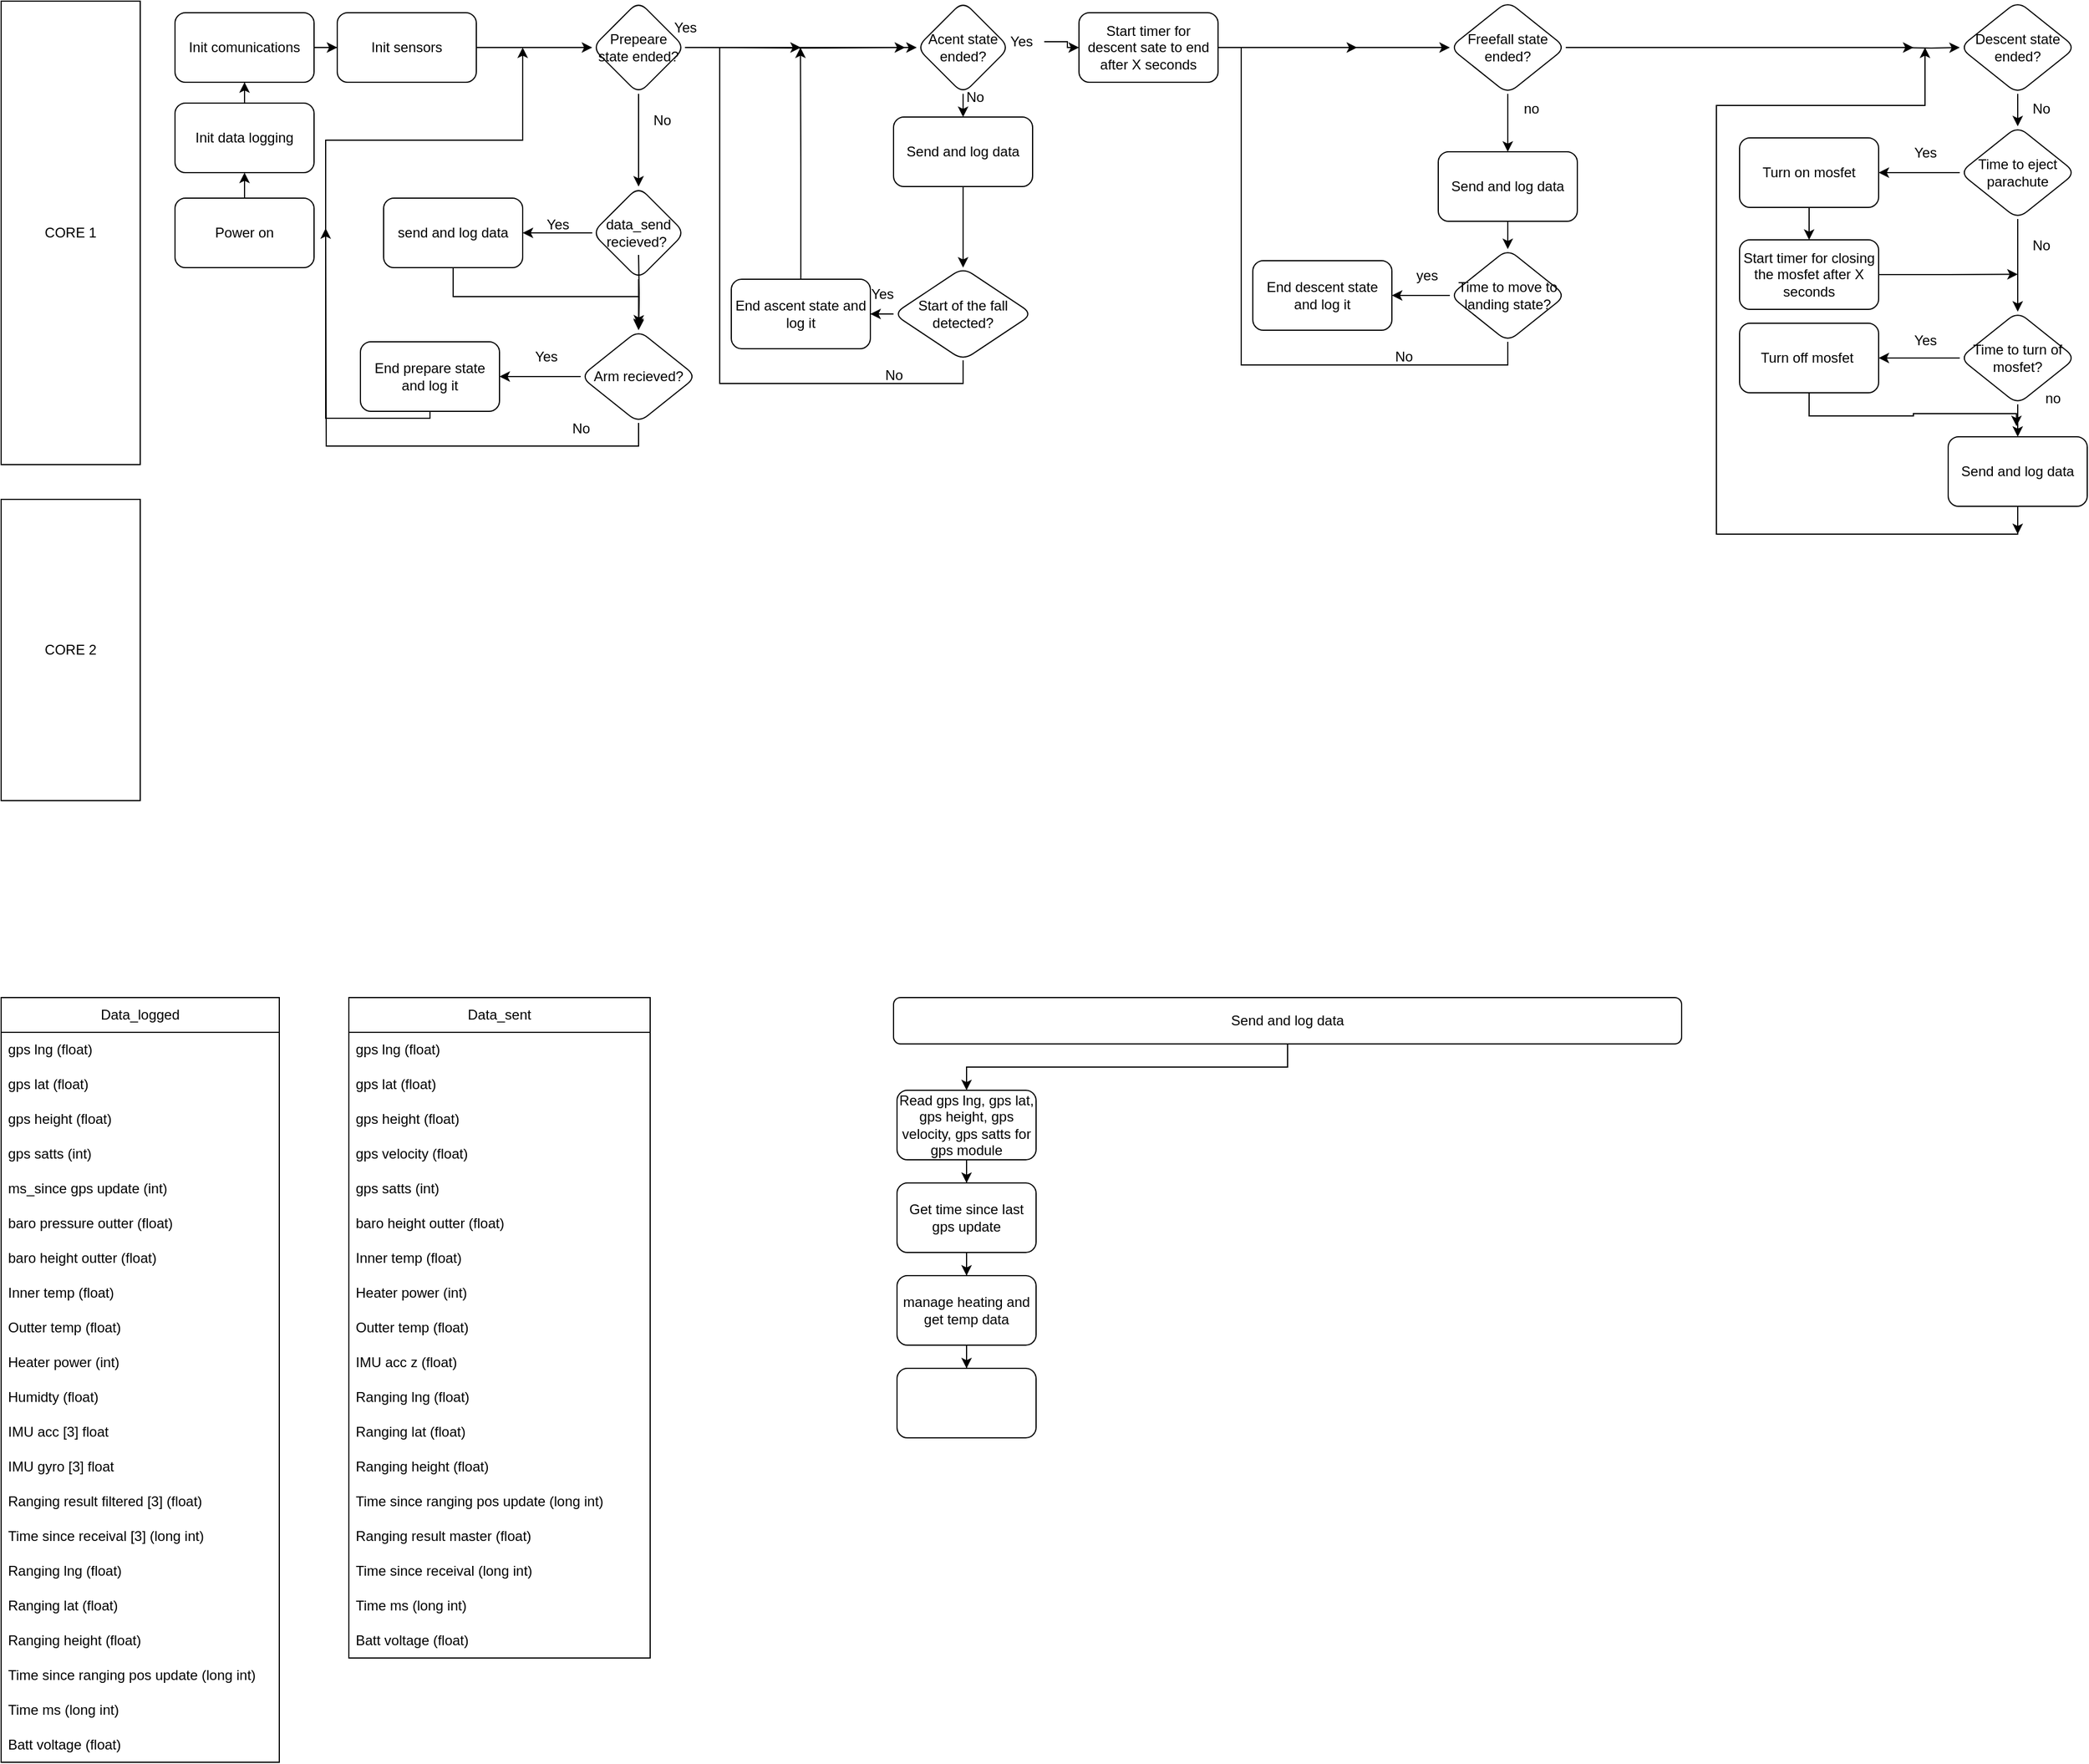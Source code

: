 <mxfile pages="2">
    <diagram name="Page-1" id="R2CB394BgbEObtmtlebj">
        <mxGraphModel dx="1054" dy="645" grid="1" gridSize="10" guides="1" tooltips="1" connect="1" arrows="1" fold="1" page="1" pageScale="1" pageWidth="5000" pageHeight="5000" math="0" shadow="0">
            <root>
                <mxCell id="0"/>
                <mxCell id="1" parent="0"/>
                <mxCell id="DLyXyfvd9wdULZgjiA3j-1" value="" style="edgeStyle=orthogonalEdgeStyle;rounded=0;orthogonalLoop=1;jettySize=auto;html=1;" parent="1" source="DLyXyfvd9wdULZgjiA3j-2" target="DLyXyfvd9wdULZgjiA3j-4" edge="1">
                    <mxGeometry relative="1" as="geometry"/>
                </mxCell>
                <mxCell id="DLyXyfvd9wdULZgjiA3j-2" value="Init data logging" style="rounded=1;whiteSpace=wrap;html=1;" parent="1" vertex="1">
                    <mxGeometry x="160" y="98" width="120" height="60" as="geometry"/>
                </mxCell>
                <mxCell id="DLyXyfvd9wdULZgjiA3j-3" value="" style="edgeStyle=orthogonalEdgeStyle;rounded=0;orthogonalLoop=1;jettySize=auto;html=1;" parent="1" source="DLyXyfvd9wdULZgjiA3j-4" target="DLyXyfvd9wdULZgjiA3j-6" edge="1">
                    <mxGeometry relative="1" as="geometry"/>
                </mxCell>
                <mxCell id="DLyXyfvd9wdULZgjiA3j-4" value="Init comunications" style="whiteSpace=wrap;html=1;rounded=1;" parent="1" vertex="1">
                    <mxGeometry x="160" y="20" width="120" height="60" as="geometry"/>
                </mxCell>
                <mxCell id="DLyXyfvd9wdULZgjiA3j-5" value="" style="edgeStyle=orthogonalEdgeStyle;rounded=0;orthogonalLoop=1;jettySize=auto;html=1;" parent="1" source="DLyXyfvd9wdULZgjiA3j-6" target="DLyXyfvd9wdULZgjiA3j-11" edge="1">
                    <mxGeometry relative="1" as="geometry"/>
                </mxCell>
                <mxCell id="DLyXyfvd9wdULZgjiA3j-6" value="Init sensors" style="whiteSpace=wrap;html=1;rounded=1;" parent="1" vertex="1">
                    <mxGeometry x="300" y="20" width="120" height="60" as="geometry"/>
                </mxCell>
                <mxCell id="DLyXyfvd9wdULZgjiA3j-7" style="edgeStyle=orthogonalEdgeStyle;rounded=0;orthogonalLoop=1;jettySize=auto;html=1;" parent="1" source="DLyXyfvd9wdULZgjiA3j-8" target="DLyXyfvd9wdULZgjiA3j-2" edge="1">
                    <mxGeometry relative="1" as="geometry"/>
                </mxCell>
                <mxCell id="DLyXyfvd9wdULZgjiA3j-8" value="Power on" style="whiteSpace=wrap;html=1;rounded=1;" parent="1" vertex="1">
                    <mxGeometry x="160" y="180" width="120" height="60" as="geometry"/>
                </mxCell>
                <mxCell id="DLyXyfvd9wdULZgjiA3j-9" value="" style="edgeStyle=orthogonalEdgeStyle;rounded=0;orthogonalLoop=1;jettySize=auto;html=1;" parent="1" source="DLyXyfvd9wdULZgjiA3j-11" target="DLyXyfvd9wdULZgjiA3j-14" edge="1">
                    <mxGeometry relative="1" as="geometry"/>
                </mxCell>
                <mxCell id="DLyXyfvd9wdULZgjiA3j-10" value="" style="edgeStyle=orthogonalEdgeStyle;rounded=0;orthogonalLoop=1;jettySize=auto;html=1;" parent="1" source="DLyXyfvd9wdULZgjiA3j-11" edge="1">
                    <mxGeometry relative="1" as="geometry">
                        <mxPoint x="790" y="50" as="targetPoint"/>
                    </mxGeometry>
                </mxCell>
                <mxCell id="DLyXyfvd9wdULZgjiA3j-11" value="Prepeare state ended?" style="rhombus;whiteSpace=wrap;html=1;rounded=1;" parent="1" vertex="1">
                    <mxGeometry x="520" y="10" width="80" height="80" as="geometry"/>
                </mxCell>
                <mxCell id="DLyXyfvd9wdULZgjiA3j-12" value="" style="edgeStyle=orthogonalEdgeStyle;rounded=0;orthogonalLoop=1;jettySize=auto;html=1;" parent="1" source="DLyXyfvd9wdULZgjiA3j-14" target="DLyXyfvd9wdULZgjiA3j-19" edge="1">
                    <mxGeometry relative="1" as="geometry"/>
                </mxCell>
                <mxCell id="DLyXyfvd9wdULZgjiA3j-13" value="" style="edgeStyle=orthogonalEdgeStyle;rounded=0;orthogonalLoop=1;jettySize=auto;html=1;" parent="1" source="DLyXyfvd9wdULZgjiA3j-14" edge="1">
                    <mxGeometry relative="1" as="geometry">
                        <mxPoint x="560" y="293" as="targetPoint"/>
                    </mxGeometry>
                </mxCell>
                <mxCell id="DLyXyfvd9wdULZgjiA3j-14" value="data_send recieved?&amp;nbsp;" style="rhombus;whiteSpace=wrap;html=1;rounded=1;" parent="1" vertex="1">
                    <mxGeometry x="520" y="170" width="80" height="80" as="geometry"/>
                </mxCell>
                <mxCell id="DLyXyfvd9wdULZgjiA3j-15" value="" style="edgeStyle=orthogonalEdgeStyle;rounded=0;orthogonalLoop=1;jettySize=auto;html=1;" parent="1" source="DLyXyfvd9wdULZgjiA3j-17" target="DLyXyfvd9wdULZgjiA3j-26" edge="1">
                    <mxGeometry relative="1" as="geometry"/>
                </mxCell>
                <mxCell id="DLyXyfvd9wdULZgjiA3j-16" style="edgeStyle=orthogonalEdgeStyle;rounded=0;orthogonalLoop=1;jettySize=auto;html=1;exitX=0.5;exitY=1;exitDx=0;exitDy=0;" parent="1" source="DLyXyfvd9wdULZgjiA3j-17" edge="1">
                    <mxGeometry relative="1" as="geometry">
                        <mxPoint x="290" y="206" as="targetPoint"/>
                    </mxGeometry>
                </mxCell>
                <mxCell id="DLyXyfvd9wdULZgjiA3j-17" value="Arm recieved?" style="rhombus;whiteSpace=wrap;html=1;rounded=1;" parent="1" vertex="1">
                    <mxGeometry x="510" y="294" width="100" height="80" as="geometry"/>
                </mxCell>
                <mxCell id="DLyXyfvd9wdULZgjiA3j-105" style="edgeStyle=orthogonalEdgeStyle;rounded=0;orthogonalLoop=1;jettySize=auto;html=1;exitX=0.5;exitY=1;exitDx=0;exitDy=0;" parent="1" source="DLyXyfvd9wdULZgjiA3j-19" edge="1">
                    <mxGeometry relative="1" as="geometry">
                        <mxPoint x="560" y="290" as="targetPoint"/>
                    </mxGeometry>
                </mxCell>
                <mxCell id="DLyXyfvd9wdULZgjiA3j-19" value="send and log data" style="whiteSpace=wrap;html=1;rounded=1;" parent="1" vertex="1">
                    <mxGeometry x="340" y="180" width="120" height="60" as="geometry"/>
                </mxCell>
                <mxCell id="DLyXyfvd9wdULZgjiA3j-20" value="Yes" style="text;html=1;align=center;verticalAlign=middle;resizable=0;points=[];autosize=1;strokeColor=none;fillColor=none;" parent="1" vertex="1">
                    <mxGeometry x="470" y="188" width="40" height="30" as="geometry"/>
                </mxCell>
                <mxCell id="DLyXyfvd9wdULZgjiA3j-21" value="No" style="text;html=1;align=center;verticalAlign=middle;resizable=0;points=[];autosize=1;strokeColor=none;fillColor=none;" parent="1" vertex="1">
                    <mxGeometry x="560" y="98" width="40" height="30" as="geometry"/>
                </mxCell>
                <mxCell id="DLyXyfvd9wdULZgjiA3j-25" style="edgeStyle=orthogonalEdgeStyle;rounded=0;orthogonalLoop=1;jettySize=auto;html=1;" parent="1" source="DLyXyfvd9wdULZgjiA3j-26" edge="1">
                    <mxGeometry relative="1" as="geometry">
                        <mxPoint x="460" y="50" as="targetPoint"/>
                        <Array as="points">
                            <mxPoint x="290" y="370"/>
                            <mxPoint x="290" y="130"/>
                            <mxPoint x="460" y="130"/>
                        </Array>
                    </mxGeometry>
                </mxCell>
                <mxCell id="DLyXyfvd9wdULZgjiA3j-26" value="End prepare state and log it" style="whiteSpace=wrap;html=1;rounded=1;" parent="1" vertex="1">
                    <mxGeometry x="320" y="304" width="120" height="60" as="geometry"/>
                </mxCell>
                <mxCell id="DLyXyfvd9wdULZgjiA3j-38" value="" style="edgeStyle=orthogonalEdgeStyle;rounded=0;orthogonalLoop=1;jettySize=auto;html=1;" parent="1" source="DLyXyfvd9wdULZgjiA3j-39" target="DLyXyfvd9wdULZgjiA3j-41" edge="1">
                    <mxGeometry relative="1" as="geometry">
                        <Array as="points">
                            <mxPoint x="840" y="100"/>
                            <mxPoint x="840" y="100"/>
                        </Array>
                    </mxGeometry>
                </mxCell>
                <mxCell id="DLyXyfvd9wdULZgjiA3j-39" value="Acent state ended?" style="rhombus;whiteSpace=wrap;html=1;rounded=1;" parent="1" vertex="1">
                    <mxGeometry x="800" y="10" width="80" height="80" as="geometry"/>
                </mxCell>
                <mxCell id="DLyXyfvd9wdULZgjiA3j-40" value="" style="edgeStyle=orthogonalEdgeStyle;rounded=0;orthogonalLoop=1;jettySize=auto;html=1;" parent="1" source="DLyXyfvd9wdULZgjiA3j-41" target="DLyXyfvd9wdULZgjiA3j-44" edge="1">
                    <mxGeometry relative="1" as="geometry">
                        <Array as="points">
                            <mxPoint x="840" y="190"/>
                            <mxPoint x="840" y="190"/>
                        </Array>
                    </mxGeometry>
                </mxCell>
                <mxCell id="DLyXyfvd9wdULZgjiA3j-41" value="Send and log data" style="whiteSpace=wrap;html=1;rounded=1;" parent="1" vertex="1">
                    <mxGeometry x="780" y="110" width="120" height="60" as="geometry"/>
                </mxCell>
                <mxCell id="DLyXyfvd9wdULZgjiA3j-42" value="" style="edgeStyle=orthogonalEdgeStyle;rounded=0;orthogonalLoop=1;jettySize=auto;html=1;" parent="1" source="DLyXyfvd9wdULZgjiA3j-44" target="DLyXyfvd9wdULZgjiA3j-46" edge="1">
                    <mxGeometry relative="1" as="geometry"/>
                </mxCell>
                <mxCell id="DLyXyfvd9wdULZgjiA3j-43" style="edgeStyle=orthogonalEdgeStyle;rounded=0;orthogonalLoop=1;jettySize=auto;html=1;exitX=0.5;exitY=1;exitDx=0;exitDy=0;" parent="1" source="DLyXyfvd9wdULZgjiA3j-44" edge="1">
                    <mxGeometry relative="1" as="geometry">
                        <mxPoint x="700" y="50" as="targetPoint"/>
                        <Array as="points">
                            <mxPoint x="840" y="340"/>
                            <mxPoint x="630" y="340"/>
                            <mxPoint x="630" y="50"/>
                        </Array>
                    </mxGeometry>
                </mxCell>
                <mxCell id="DLyXyfvd9wdULZgjiA3j-44" value="Start of the fall detected?" style="rhombus;whiteSpace=wrap;html=1;rounded=1;" parent="1" vertex="1">
                    <mxGeometry x="780" y="240" width="120" height="80" as="geometry"/>
                </mxCell>
                <mxCell id="DLyXyfvd9wdULZgjiA3j-45" style="edgeStyle=orthogonalEdgeStyle;rounded=0;orthogonalLoop=1;jettySize=auto;html=1;exitX=0.5;exitY=0;exitDx=0;exitDy=0;" parent="1" source="DLyXyfvd9wdULZgjiA3j-46" edge="1">
                    <mxGeometry relative="1" as="geometry">
                        <mxPoint x="699.647" y="50" as="targetPoint"/>
                    </mxGeometry>
                </mxCell>
                <mxCell id="DLyXyfvd9wdULZgjiA3j-46" value="End ascent state and log it" style="whiteSpace=wrap;html=1;rounded=1;" parent="1" vertex="1">
                    <mxGeometry x="640" y="250" width="120" height="60" as="geometry"/>
                </mxCell>
                <mxCell id="DLyXyfvd9wdULZgjiA3j-47" value="Yes" style="text;html=1;align=center;verticalAlign=middle;resizable=0;points=[];autosize=1;strokeColor=none;fillColor=none;" parent="1" vertex="1">
                    <mxGeometry x="750" y="248" width="40" height="30" as="geometry"/>
                </mxCell>
                <mxCell id="DLyXyfvd9wdULZgjiA3j-48" value="No" style="text;html=1;align=center;verticalAlign=middle;resizable=0;points=[];autosize=1;strokeColor=none;fillColor=none;" parent="1" vertex="1">
                    <mxGeometry x="760" y="318" width="40" height="30" as="geometry"/>
                </mxCell>
                <mxCell id="DLyXyfvd9wdULZgjiA3j-49" value="" style="edgeStyle=orthogonalEdgeStyle;rounded=0;orthogonalLoop=1;jettySize=auto;html=1;" parent="1" target="DLyXyfvd9wdULZgjiA3j-53" edge="1">
                    <mxGeometry relative="1" as="geometry">
                        <mxPoint x="1650" y="50" as="sourcePoint"/>
                    </mxGeometry>
                </mxCell>
                <mxCell id="DLyXyfvd9wdULZgjiA3j-51" value="" style="edgeStyle=orthogonalEdgeStyle;rounded=0;orthogonalLoop=1;jettySize=auto;html=1;" parent="1" source="DLyXyfvd9wdULZgjiA3j-53" target="DLyXyfvd9wdULZgjiA3j-62" edge="1">
                    <mxGeometry relative="1" as="geometry"/>
                </mxCell>
                <mxCell id="DLyXyfvd9wdULZgjiA3j-53" value="Descent state ended?" style="rhombus;whiteSpace=wrap;html=1;rounded=1;" parent="1" vertex="1">
                    <mxGeometry x="1700" y="10" width="100" height="80" as="geometry"/>
                </mxCell>
                <mxCell id="DLyXyfvd9wdULZgjiA3j-56" value="Yes" style="text;html=1;align=center;verticalAlign=middle;resizable=0;points=[];autosize=1;strokeColor=none;fillColor=none;" parent="1" vertex="1">
                    <mxGeometry x="580" y="18" width="40" height="30" as="geometry"/>
                </mxCell>
                <mxCell id="DLyXyfvd9wdULZgjiA3j-57" style="edgeStyle=orthogonalEdgeStyle;rounded=0;orthogonalLoop=1;jettySize=auto;html=1;entryX=0;entryY=0.5;entryDx=0;entryDy=0;" parent="1" source="DLyXyfvd9wdULZgjiA3j-58" target="DLyXyfvd9wdULZgjiA3j-101" edge="1">
                    <mxGeometry relative="1" as="geometry"/>
                </mxCell>
                <mxCell id="DLyXyfvd9wdULZgjiA3j-58" value="Yes" style="text;html=1;align=center;verticalAlign=middle;resizable=0;points=[];autosize=1;strokeColor=none;fillColor=none;" parent="1" vertex="1">
                    <mxGeometry x="870" y="30" width="40" height="30" as="geometry"/>
                </mxCell>
                <mxCell id="DLyXyfvd9wdULZgjiA3j-59" value="No" style="text;html=1;align=center;verticalAlign=middle;resizable=0;points=[];autosize=1;strokeColor=none;fillColor=none;" parent="1" vertex="1">
                    <mxGeometry x="830" y="78" width="40" height="30" as="geometry"/>
                </mxCell>
                <mxCell id="DLyXyfvd9wdULZgjiA3j-60" value="" style="edgeStyle=orthogonalEdgeStyle;rounded=0;orthogonalLoop=1;jettySize=auto;html=1;" parent="1" source="DLyXyfvd9wdULZgjiA3j-62" target="DLyXyfvd9wdULZgjiA3j-64" edge="1">
                    <mxGeometry relative="1" as="geometry"/>
                </mxCell>
                <mxCell id="DLyXyfvd9wdULZgjiA3j-61" value="" style="edgeStyle=orthogonalEdgeStyle;rounded=0;orthogonalLoop=1;jettySize=auto;html=1;" parent="1" source="DLyXyfvd9wdULZgjiA3j-62" target="DLyXyfvd9wdULZgjiA3j-79" edge="1">
                    <mxGeometry relative="1" as="geometry"/>
                </mxCell>
                <mxCell id="DLyXyfvd9wdULZgjiA3j-62" value="Time to eject parachute" style="rhombus;whiteSpace=wrap;html=1;rounded=1;" parent="1" vertex="1">
                    <mxGeometry x="1700" y="118" width="100" height="80" as="geometry"/>
                </mxCell>
                <mxCell id="DLyXyfvd9wdULZgjiA3j-63" value="" style="edgeStyle=orthogonalEdgeStyle;rounded=0;orthogonalLoop=1;jettySize=auto;html=1;" parent="1" source="DLyXyfvd9wdULZgjiA3j-64" target="DLyXyfvd9wdULZgjiA3j-83" edge="1">
                    <mxGeometry relative="1" as="geometry"/>
                </mxCell>
                <mxCell id="DLyXyfvd9wdULZgjiA3j-64" value="Turn on mosfet" style="whiteSpace=wrap;html=1;rounded=1;" parent="1" vertex="1">
                    <mxGeometry x="1510" y="128" width="120" height="60" as="geometry"/>
                </mxCell>
                <mxCell id="DLyXyfvd9wdULZgjiA3j-65" value="Yes" style="text;html=1;align=center;verticalAlign=middle;resizable=0;points=[];autosize=1;strokeColor=none;fillColor=none;" parent="1" vertex="1">
                    <mxGeometry x="460" y="302" width="40" height="30" as="geometry"/>
                </mxCell>
                <mxCell id="DLyXyfvd9wdULZgjiA3j-67" style="edgeStyle=orthogonalEdgeStyle;rounded=0;orthogonalLoop=1;jettySize=auto;html=1;exitX=0.5;exitY=1;exitDx=0;exitDy=0;entryX=0.5;entryY=0;entryDx=0;entryDy=0;" parent="1" target="DLyXyfvd9wdULZgjiA3j-17" edge="1">
                    <mxGeometry relative="1" as="geometry">
                        <mxPoint x="560" y="229" as="sourcePoint"/>
                    </mxGeometry>
                </mxCell>
                <mxCell id="DLyXyfvd9wdULZgjiA3j-74" value="No" style="text;html=1;align=center;verticalAlign=middle;resizable=0;points=[];autosize=1;strokeColor=none;fillColor=none;" parent="1" vertex="1">
                    <mxGeometry x="490" y="364" width="40" height="30" as="geometry"/>
                </mxCell>
                <mxCell id="DLyXyfvd9wdULZgjiA3j-75" value="Yes" style="text;html=1;align=center;verticalAlign=middle;resizable=0;points=[];autosize=1;strokeColor=none;fillColor=none;" parent="1" vertex="1">
                    <mxGeometry x="1650" y="126" width="40" height="30" as="geometry"/>
                </mxCell>
                <mxCell id="DLyXyfvd9wdULZgjiA3j-76" value="No" style="text;html=1;align=center;verticalAlign=middle;resizable=0;points=[];autosize=1;strokeColor=none;fillColor=none;" parent="1" vertex="1">
                    <mxGeometry x="1750" y="88" width="40" height="30" as="geometry"/>
                </mxCell>
                <mxCell id="DLyXyfvd9wdULZgjiA3j-77" value="" style="edgeStyle=orthogonalEdgeStyle;rounded=0;orthogonalLoop=1;jettySize=auto;html=1;" parent="1" source="DLyXyfvd9wdULZgjiA3j-79" target="DLyXyfvd9wdULZgjiA3j-81" edge="1">
                    <mxGeometry relative="1" as="geometry"/>
                </mxCell>
                <mxCell id="DLyXyfvd9wdULZgjiA3j-78" value="" style="edgeStyle=orthogonalEdgeStyle;rounded=0;orthogonalLoop=1;jettySize=auto;html=1;" parent="1" source="DLyXyfvd9wdULZgjiA3j-79" target="DLyXyfvd9wdULZgjiA3j-87" edge="1">
                    <mxGeometry relative="1" as="geometry"/>
                </mxCell>
                <mxCell id="DLyXyfvd9wdULZgjiA3j-79" value="Time to turn of mosfet?" style="rhombus;whiteSpace=wrap;html=1;rounded=1;" parent="1" vertex="1">
                    <mxGeometry x="1700" y="278" width="100" height="80" as="geometry"/>
                </mxCell>
                <mxCell id="DLyXyfvd9wdULZgjiA3j-80" style="edgeStyle=orthogonalEdgeStyle;rounded=0;orthogonalLoop=1;jettySize=auto;html=1;exitX=0.5;exitY=1;exitDx=0;exitDy=0;entryX=0.491;entryY=-0.153;entryDx=0;entryDy=0;entryPerimeter=0;" parent="1" source="DLyXyfvd9wdULZgjiA3j-81" target="DLyXyfvd9wdULZgjiA3j-87" edge="1">
                    <mxGeometry relative="1" as="geometry"/>
                </mxCell>
                <mxCell id="DLyXyfvd9wdULZgjiA3j-81" value="Turn off mosfet&amp;nbsp;" style="whiteSpace=wrap;html=1;rounded=1;" parent="1" vertex="1">
                    <mxGeometry x="1510" y="288" width="120" height="60" as="geometry"/>
                </mxCell>
                <mxCell id="DLyXyfvd9wdULZgjiA3j-82" style="edgeStyle=orthogonalEdgeStyle;rounded=0;orthogonalLoop=1;jettySize=auto;html=1;exitX=1;exitY=0.5;exitDx=0;exitDy=0;" parent="1" source="DLyXyfvd9wdULZgjiA3j-83" edge="1">
                    <mxGeometry relative="1" as="geometry">
                        <mxPoint x="1750.0" y="245.765" as="targetPoint"/>
                    </mxGeometry>
                </mxCell>
                <mxCell id="DLyXyfvd9wdULZgjiA3j-83" value="Start timer for closing the mosfet after X seconds" style="rounded=1;whiteSpace=wrap;html=1;" parent="1" vertex="1">
                    <mxGeometry x="1510" y="216" width="120" height="60" as="geometry"/>
                </mxCell>
                <mxCell id="DLyXyfvd9wdULZgjiA3j-84" value="No" style="text;html=1;align=center;verticalAlign=middle;resizable=0;points=[];autosize=1;strokeColor=none;fillColor=none;" parent="1" vertex="1">
                    <mxGeometry x="1750" y="206" width="40" height="30" as="geometry"/>
                </mxCell>
                <mxCell id="DLyXyfvd9wdULZgjiA3j-85" value="Yes" style="text;html=1;align=center;verticalAlign=middle;resizable=0;points=[];autosize=1;strokeColor=none;fillColor=none;" parent="1" vertex="1">
                    <mxGeometry x="1650" y="288" width="40" height="30" as="geometry"/>
                </mxCell>
                <mxCell id="DLyXyfvd9wdULZgjiA3j-86" value="" style="edgeStyle=orthogonalEdgeStyle;rounded=0;orthogonalLoop=1;jettySize=auto;html=1;" parent="1" source="DLyXyfvd9wdULZgjiA3j-87" edge="1">
                    <mxGeometry relative="1" as="geometry">
                        <mxPoint x="1750" y="470" as="targetPoint"/>
                    </mxGeometry>
                </mxCell>
                <mxCell id="DLyXyfvd9wdULZgjiA3j-87" value="Send and log data" style="whiteSpace=wrap;html=1;rounded=1;" parent="1" vertex="1">
                    <mxGeometry x="1690" y="386" width="120" height="60" as="geometry"/>
                </mxCell>
                <mxCell id="DLyXyfvd9wdULZgjiA3j-88" value="no" style="text;html=1;align=center;verticalAlign=middle;resizable=0;points=[];autosize=1;strokeColor=none;fillColor=none;" parent="1" vertex="1">
                    <mxGeometry x="1760" y="338" width="40" height="30" as="geometry"/>
                </mxCell>
                <mxCell id="DLyXyfvd9wdULZgjiA3j-92" style="edgeStyle=orthogonalEdgeStyle;rounded=0;orthogonalLoop=1;jettySize=auto;html=1;exitX=0.5;exitY=1;exitDx=0;exitDy=0;" parent="1" source="DLyXyfvd9wdULZgjiA3j-87" edge="1">
                    <mxGeometry relative="1" as="geometry">
                        <mxPoint x="1670.0" y="50" as="targetPoint"/>
                        <Array as="points">
                            <mxPoint x="1750" y="470"/>
                            <mxPoint x="1490" y="470"/>
                            <mxPoint x="1490" y="100"/>
                            <mxPoint x="1670" y="100"/>
                        </Array>
                        <mxPoint x="1530" y="510" as="sourcePoint"/>
                    </mxGeometry>
                </mxCell>
                <mxCell id="DLyXyfvd9wdULZgjiA3j-100" style="edgeStyle=orthogonalEdgeStyle;rounded=0;orthogonalLoop=1;jettySize=auto;html=1;exitX=1;exitY=0.5;exitDx=0;exitDy=0;entryX=0;entryY=0.5;entryDx=0;entryDy=0;" parent="1" source="DLyXyfvd9wdULZgjiA3j-101" target="GQMT101q5yd-mHO2gbdn-1" edge="1">
                    <mxGeometry relative="1" as="geometry">
                        <mxPoint x="1230" y="45" as="targetPoint"/>
                        <Array as="points">
                            <mxPoint x="1260" y="50"/>
                        </Array>
                    </mxGeometry>
                </mxCell>
                <mxCell id="DLyXyfvd9wdULZgjiA3j-101" value="Start timer for descent sate to end after X seconds" style="rounded=1;whiteSpace=wrap;html=1;" parent="1" vertex="1">
                    <mxGeometry x="940" y="20" width="120" height="60" as="geometry"/>
                </mxCell>
                <mxCell id="DLyXyfvd9wdULZgjiA3j-102" style="edgeStyle=orthogonalEdgeStyle;rounded=0;orthogonalLoop=1;jettySize=auto;html=1;exitX=1;exitY=0.5;exitDx=0;exitDy=0;entryX=0;entryY=0.5;entryDx=0;entryDy=0;" parent="1" target="DLyXyfvd9wdULZgjiA3j-39" edge="1">
                    <mxGeometry relative="1" as="geometry">
                        <mxPoint x="610" y="50" as="sourcePoint"/>
                    </mxGeometry>
                </mxCell>
                <mxCell id="DLyXyfvd9wdULZgjiA3j-106" value="CORE 1" style="rounded=0;whiteSpace=wrap;html=1;" parent="1" vertex="1">
                    <mxGeometry x="10" y="10" width="120" height="400" as="geometry"/>
                </mxCell>
                <mxCell id="DLyXyfvd9wdULZgjiA3j-107" value="CORE 2" style="rounded=0;whiteSpace=wrap;html=1;" parent="1" vertex="1">
                    <mxGeometry x="10" y="440" width="120" height="260" as="geometry"/>
                </mxCell>
                <mxCell id="GQMT101q5yd-mHO2gbdn-10" style="edgeStyle=orthogonalEdgeStyle;rounded=0;orthogonalLoop=1;jettySize=auto;html=1;exitX=0.5;exitY=1;exitDx=0;exitDy=0;entryX=0.5;entryY=0;entryDx=0;entryDy=0;" parent="1" source="GQMT101q5yd-mHO2gbdn-1" target="GQMT101q5yd-mHO2gbdn-3" edge="1">
                    <mxGeometry relative="1" as="geometry"/>
                </mxCell>
                <mxCell id="GQMT101q5yd-mHO2gbdn-12" style="edgeStyle=orthogonalEdgeStyle;rounded=0;orthogonalLoop=1;jettySize=auto;html=1;exitX=1;exitY=0.5;exitDx=0;exitDy=0;" parent="1" source="GQMT101q5yd-mHO2gbdn-1" edge="1">
                    <mxGeometry relative="1" as="geometry">
                        <mxPoint x="1660" y="50" as="targetPoint"/>
                    </mxGeometry>
                </mxCell>
                <mxCell id="GQMT101q5yd-mHO2gbdn-1" value="Freefall state ended?" style="rhombus;whiteSpace=wrap;html=1;rounded=1;" parent="1" vertex="1">
                    <mxGeometry x="1260" y="10" width="100" height="80" as="geometry"/>
                </mxCell>
                <mxCell id="GQMT101q5yd-mHO2gbdn-2" value="" style="edgeStyle=orthogonalEdgeStyle;rounded=0;orthogonalLoop=1;jettySize=auto;html=1;" parent="1" source="GQMT101q5yd-mHO2gbdn-3" target="GQMT101q5yd-mHO2gbdn-6" edge="1">
                    <mxGeometry relative="1" as="geometry"/>
                </mxCell>
                <mxCell id="GQMT101q5yd-mHO2gbdn-3" value="Send and log data" style="whiteSpace=wrap;html=1;rounded=1;" parent="1" vertex="1">
                    <mxGeometry x="1250" y="140" width="120" height="60" as="geometry"/>
                </mxCell>
                <mxCell id="GQMT101q5yd-mHO2gbdn-4" value="" style="edgeStyle=orthogonalEdgeStyle;rounded=0;orthogonalLoop=1;jettySize=auto;html=1;" parent="1" source="GQMT101q5yd-mHO2gbdn-6" target="GQMT101q5yd-mHO2gbdn-7" edge="1">
                    <mxGeometry relative="1" as="geometry"/>
                </mxCell>
                <mxCell id="GQMT101q5yd-mHO2gbdn-5" style="edgeStyle=orthogonalEdgeStyle;rounded=0;orthogonalLoop=1;jettySize=auto;html=1;exitX=0.5;exitY=1;exitDx=0;exitDy=0;" parent="1" source="GQMT101q5yd-mHO2gbdn-6" edge="1">
                    <mxGeometry relative="1" as="geometry">
                        <mxPoint x="1180" y="50" as="targetPoint"/>
                        <Array as="points">
                            <mxPoint x="1310" y="324"/>
                            <mxPoint x="1080" y="324"/>
                            <mxPoint x="1080" y="50"/>
                        </Array>
                    </mxGeometry>
                </mxCell>
                <mxCell id="GQMT101q5yd-mHO2gbdn-6" value="Time to move to landing state?" style="rhombus;whiteSpace=wrap;html=1;rounded=1;" parent="1" vertex="1">
                    <mxGeometry x="1260" y="224" width="100" height="80" as="geometry"/>
                </mxCell>
                <mxCell id="GQMT101q5yd-mHO2gbdn-7" value="End descent state and log it" style="whiteSpace=wrap;html=1;rounded=1;" parent="1" vertex="1">
                    <mxGeometry x="1090" y="234" width="120" height="60" as="geometry"/>
                </mxCell>
                <mxCell id="GQMT101q5yd-mHO2gbdn-8" value="yes" style="text;html=1;align=center;verticalAlign=middle;resizable=0;points=[];autosize=1;strokeColor=none;fillColor=none;" parent="1" vertex="1">
                    <mxGeometry x="1220" y="232" width="40" height="30" as="geometry"/>
                </mxCell>
                <mxCell id="GQMT101q5yd-mHO2gbdn-9" value="No" style="text;html=1;align=center;verticalAlign=middle;resizable=0;points=[];autosize=1;strokeColor=none;fillColor=none;" parent="1" vertex="1">
                    <mxGeometry x="1200" y="302" width="40" height="30" as="geometry"/>
                </mxCell>
                <mxCell id="GQMT101q5yd-mHO2gbdn-11" value="no" style="text;html=1;align=center;verticalAlign=middle;resizable=0;points=[];autosize=1;strokeColor=none;fillColor=none;" parent="1" vertex="1">
                    <mxGeometry x="1310" y="88" width="40" height="30" as="geometry"/>
                </mxCell>
                <mxCell id="GQMT101q5yd-mHO2gbdn-37" value="Data_sent" style="swimlane;fontStyle=0;childLayout=stackLayout;horizontal=1;startSize=30;horizontalStack=0;resizeParent=1;resizeParentMax=0;resizeLast=0;collapsible=1;marginBottom=0;whiteSpace=wrap;html=1;" parent="1" vertex="1">
                    <mxGeometry x="310" y="870" width="260" height="570" as="geometry"/>
                </mxCell>
                <mxCell id="GQMT101q5yd-mHO2gbdn-38" value="gps lng (float)" style="text;strokeColor=none;fillColor=none;align=left;verticalAlign=middle;spacingLeft=4;spacingRight=4;overflow=hidden;points=[[0,0.5],[1,0.5]];portConstraint=eastwest;rotatable=0;whiteSpace=wrap;html=1;" parent="GQMT101q5yd-mHO2gbdn-37" vertex="1">
                    <mxGeometry y="30" width="260" height="30" as="geometry"/>
                </mxCell>
                <mxCell id="GQMT101q5yd-mHO2gbdn-39" value="gps lat (float)" style="text;strokeColor=none;fillColor=none;align=left;verticalAlign=middle;spacingLeft=4;spacingRight=4;overflow=hidden;points=[[0,0.5],[1,0.5]];portConstraint=eastwest;rotatable=0;whiteSpace=wrap;html=1;" parent="GQMT101q5yd-mHO2gbdn-37" vertex="1">
                    <mxGeometry y="60" width="260" height="30" as="geometry"/>
                </mxCell>
                <mxCell id="GQMT101q5yd-mHO2gbdn-40" value="gps height (float)" style="text;strokeColor=none;fillColor=none;align=left;verticalAlign=middle;spacingLeft=4;spacingRight=4;overflow=hidden;points=[[0,0.5],[1,0.5]];portConstraint=eastwest;rotatable=0;whiteSpace=wrap;html=1;" parent="GQMT101q5yd-mHO2gbdn-37" vertex="1">
                    <mxGeometry y="90" width="260" height="30" as="geometry"/>
                </mxCell>
                <mxCell id="GQMT101q5yd-mHO2gbdn-76" value="gps velocity (float)" style="text;strokeColor=none;fillColor=none;align=left;verticalAlign=middle;spacingLeft=4;spacingRight=4;overflow=hidden;points=[[0,0.5],[1,0.5]];portConstraint=eastwest;rotatable=0;whiteSpace=wrap;html=1;" parent="GQMT101q5yd-mHO2gbdn-37" vertex="1">
                    <mxGeometry y="120" width="260" height="30" as="geometry"/>
                </mxCell>
                <mxCell id="GQMT101q5yd-mHO2gbdn-63" value="gps satts (int)" style="text;strokeColor=none;fillColor=none;align=left;verticalAlign=middle;spacingLeft=4;spacingRight=4;overflow=hidden;points=[[0,0.5],[1,0.5]];portConstraint=eastwest;rotatable=0;whiteSpace=wrap;html=1;" parent="GQMT101q5yd-mHO2gbdn-37" vertex="1">
                    <mxGeometry y="150" width="260" height="30" as="geometry"/>
                </mxCell>
                <mxCell id="GQMT101q5yd-mHO2gbdn-65" value="baro height outter (float)" style="text;strokeColor=none;fillColor=none;align=left;verticalAlign=middle;spacingLeft=4;spacingRight=4;overflow=hidden;points=[[0,0.5],[1,0.5]];portConstraint=eastwest;rotatable=0;whiteSpace=wrap;html=1;" parent="GQMT101q5yd-mHO2gbdn-37" vertex="1">
                    <mxGeometry y="180" width="260" height="30" as="geometry"/>
                </mxCell>
                <mxCell id="GQMT101q5yd-mHO2gbdn-66" value="Inner temp (float)" style="text;strokeColor=none;fillColor=none;align=left;verticalAlign=middle;spacingLeft=4;spacingRight=4;overflow=hidden;points=[[0,0.5],[1,0.5]];portConstraint=eastwest;rotatable=0;whiteSpace=wrap;html=1;" parent="GQMT101q5yd-mHO2gbdn-37" vertex="1">
                    <mxGeometry y="210" width="260" height="30" as="geometry"/>
                </mxCell>
                <mxCell id="GQMT101q5yd-mHO2gbdn-78" value="Heater power (int)" style="text;strokeColor=none;fillColor=none;align=left;verticalAlign=middle;spacingLeft=4;spacingRight=4;overflow=hidden;points=[[0,0.5],[1,0.5]];portConstraint=eastwest;rotatable=0;whiteSpace=wrap;html=1;" parent="GQMT101q5yd-mHO2gbdn-37" vertex="1">
                    <mxGeometry y="240" width="260" height="30" as="geometry"/>
                </mxCell>
                <mxCell id="GQMT101q5yd-mHO2gbdn-67" value="Outter temp (float)" style="text;strokeColor=none;fillColor=none;align=left;verticalAlign=middle;spacingLeft=4;spacingRight=4;overflow=hidden;points=[[0,0.5],[1,0.5]];portConstraint=eastwest;rotatable=0;whiteSpace=wrap;html=1;" parent="GQMT101q5yd-mHO2gbdn-37" vertex="1">
                    <mxGeometry y="270" width="260" height="30" as="geometry"/>
                </mxCell>
                <mxCell id="GQMT101q5yd-mHO2gbdn-68" value="IMU acc z (float)" style="text;strokeColor=none;fillColor=none;align=left;verticalAlign=middle;spacingLeft=4;spacingRight=4;overflow=hidden;points=[[0,0.5],[1,0.5]];portConstraint=eastwest;rotatable=0;whiteSpace=wrap;html=1;" parent="GQMT101q5yd-mHO2gbdn-37" vertex="1">
                    <mxGeometry y="300" width="260" height="30" as="geometry"/>
                </mxCell>
                <mxCell id="GQMT101q5yd-mHO2gbdn-69" value="Ranging lng (float)" style="text;strokeColor=none;fillColor=none;align=left;verticalAlign=middle;spacingLeft=4;spacingRight=4;overflow=hidden;points=[[0,0.5],[1,0.5]];portConstraint=eastwest;rotatable=0;whiteSpace=wrap;html=1;" parent="GQMT101q5yd-mHO2gbdn-37" vertex="1">
                    <mxGeometry y="330" width="260" height="30" as="geometry"/>
                </mxCell>
                <mxCell id="GQMT101q5yd-mHO2gbdn-70" value="Ranging lat (float)" style="text;strokeColor=none;fillColor=none;align=left;verticalAlign=middle;spacingLeft=4;spacingRight=4;overflow=hidden;points=[[0,0.5],[1,0.5]];portConstraint=eastwest;rotatable=0;whiteSpace=wrap;html=1;" parent="GQMT101q5yd-mHO2gbdn-37" vertex="1">
                    <mxGeometry y="360" width="260" height="30" as="geometry"/>
                </mxCell>
                <mxCell id="GQMT101q5yd-mHO2gbdn-71" value="Ranging height (float)" style="text;strokeColor=none;fillColor=none;align=left;verticalAlign=middle;spacingLeft=4;spacingRight=4;overflow=hidden;points=[[0,0.5],[1,0.5]];portConstraint=eastwest;rotatable=0;whiteSpace=wrap;html=1;" parent="GQMT101q5yd-mHO2gbdn-37" vertex="1">
                    <mxGeometry y="390" width="260" height="30" as="geometry"/>
                </mxCell>
                <mxCell id="GQMT101q5yd-mHO2gbdn-80" value="Time since ranging pos update (long int)" style="text;strokeColor=none;fillColor=none;align=left;verticalAlign=middle;spacingLeft=4;spacingRight=4;overflow=hidden;points=[[0,0.5],[1,0.5]];portConstraint=eastwest;rotatable=0;whiteSpace=wrap;html=1;" parent="GQMT101q5yd-mHO2gbdn-37" vertex="1">
                    <mxGeometry y="420" width="260" height="30" as="geometry"/>
                </mxCell>
                <mxCell id="GQMT101q5yd-mHO2gbdn-72" value="Ranging result master (float)" style="text;strokeColor=none;fillColor=none;align=left;verticalAlign=middle;spacingLeft=4;spacingRight=4;overflow=hidden;points=[[0,0.5],[1,0.5]];portConstraint=eastwest;rotatable=0;whiteSpace=wrap;html=1;" parent="GQMT101q5yd-mHO2gbdn-37" vertex="1">
                    <mxGeometry y="450" width="260" height="30" as="geometry"/>
                </mxCell>
                <mxCell id="GQMT101q5yd-mHO2gbdn-83" value="Time since receival (long int)" style="text;strokeColor=none;fillColor=none;align=left;verticalAlign=middle;spacingLeft=4;spacingRight=4;overflow=hidden;points=[[0,0.5],[1,0.5]];portConstraint=eastwest;rotatable=0;whiteSpace=wrap;html=1;" parent="GQMT101q5yd-mHO2gbdn-37" vertex="1">
                    <mxGeometry y="480" width="260" height="30" as="geometry"/>
                </mxCell>
                <mxCell id="GQMT101q5yd-mHO2gbdn-73" value="Time ms (long int)" style="text;strokeColor=none;fillColor=none;align=left;verticalAlign=middle;spacingLeft=4;spacingRight=4;overflow=hidden;points=[[0,0.5],[1,0.5]];portConstraint=eastwest;rotatable=0;whiteSpace=wrap;html=1;" parent="GQMT101q5yd-mHO2gbdn-37" vertex="1">
                    <mxGeometry y="510" width="260" height="30" as="geometry"/>
                </mxCell>
                <mxCell id="GQMT101q5yd-mHO2gbdn-74" value="Batt voltage (float)" style="text;strokeColor=none;fillColor=none;align=left;verticalAlign=middle;spacingLeft=4;spacingRight=4;overflow=hidden;points=[[0,0.5],[1,0.5]];portConstraint=eastwest;rotatable=0;whiteSpace=wrap;html=1;" parent="GQMT101q5yd-mHO2gbdn-37" vertex="1">
                    <mxGeometry y="540" width="260" height="30" as="geometry"/>
                </mxCell>
                <mxCell id="GQMT101q5yd-mHO2gbdn-42" value="Data_logged" style="swimlane;fontStyle=0;childLayout=stackLayout;horizontal=1;startSize=30;horizontalStack=0;resizeParent=1;resizeParentMax=0;resizeLast=0;collapsible=1;marginBottom=0;whiteSpace=wrap;html=1;" parent="1" vertex="1">
                    <mxGeometry x="10" y="870" width="240" height="660" as="geometry"/>
                </mxCell>
                <mxCell id="GQMT101q5yd-mHO2gbdn-43" value="gps lng (float)" style="text;strokeColor=none;fillColor=none;align=left;verticalAlign=middle;spacingLeft=4;spacingRight=4;overflow=hidden;points=[[0,0.5],[1,0.5]];portConstraint=eastwest;rotatable=0;whiteSpace=wrap;html=1;" parent="GQMT101q5yd-mHO2gbdn-42" vertex="1">
                    <mxGeometry y="30" width="240" height="30" as="geometry"/>
                </mxCell>
                <mxCell id="GQMT101q5yd-mHO2gbdn-44" value="gps lat (float)" style="text;strokeColor=none;fillColor=none;align=left;verticalAlign=middle;spacingLeft=4;spacingRight=4;overflow=hidden;points=[[0,0.5],[1,0.5]];portConstraint=eastwest;rotatable=0;whiteSpace=wrap;html=1;" parent="GQMT101q5yd-mHO2gbdn-42" vertex="1">
                    <mxGeometry y="60" width="240" height="30" as="geometry"/>
                </mxCell>
                <mxCell id="GQMT101q5yd-mHO2gbdn-45" value="gps height (float)" style="text;strokeColor=none;fillColor=none;align=left;verticalAlign=middle;spacingLeft=4;spacingRight=4;overflow=hidden;points=[[0,0.5],[1,0.5]];portConstraint=eastwest;rotatable=0;whiteSpace=wrap;html=1;" parent="GQMT101q5yd-mHO2gbdn-42" vertex="1">
                    <mxGeometry y="90" width="240" height="30" as="geometry"/>
                </mxCell>
                <mxCell id="GQMT101q5yd-mHO2gbdn-50" value="gps satts (int)" style="text;strokeColor=none;fillColor=none;align=left;verticalAlign=middle;spacingLeft=4;spacingRight=4;overflow=hidden;points=[[0,0.5],[1,0.5]];portConstraint=eastwest;rotatable=0;whiteSpace=wrap;html=1;" parent="GQMT101q5yd-mHO2gbdn-42" vertex="1">
                    <mxGeometry y="120" width="240" height="30" as="geometry"/>
                </mxCell>
                <mxCell id="GQMT101q5yd-mHO2gbdn-49" value="ms_since gps update (int)" style="text;strokeColor=none;fillColor=none;align=left;verticalAlign=middle;spacingLeft=4;spacingRight=4;overflow=hidden;points=[[0,0.5],[1,0.5]];portConstraint=eastwest;rotatable=0;whiteSpace=wrap;html=1;" parent="GQMT101q5yd-mHO2gbdn-42" vertex="1">
                    <mxGeometry y="150" width="240" height="30" as="geometry"/>
                </mxCell>
                <mxCell id="GQMT101q5yd-mHO2gbdn-48" value="baro pressure outter (float)" style="text;strokeColor=none;fillColor=none;align=left;verticalAlign=middle;spacingLeft=4;spacingRight=4;overflow=hidden;points=[[0,0.5],[1,0.5]];portConstraint=eastwest;rotatable=0;whiteSpace=wrap;html=1;" parent="GQMT101q5yd-mHO2gbdn-42" vertex="1">
                    <mxGeometry y="180" width="240" height="30" as="geometry"/>
                </mxCell>
                <mxCell id="GQMT101q5yd-mHO2gbdn-47" value="baro height outter (float)" style="text;strokeColor=none;fillColor=none;align=left;verticalAlign=middle;spacingLeft=4;spacingRight=4;overflow=hidden;points=[[0,0.5],[1,0.5]];portConstraint=eastwest;rotatable=0;whiteSpace=wrap;html=1;" parent="GQMT101q5yd-mHO2gbdn-42" vertex="1">
                    <mxGeometry y="210" width="240" height="30" as="geometry"/>
                </mxCell>
                <mxCell id="GQMT101q5yd-mHO2gbdn-46" value="Inner temp (float)" style="text;strokeColor=none;fillColor=none;align=left;verticalAlign=middle;spacingLeft=4;spacingRight=4;overflow=hidden;points=[[0,0.5],[1,0.5]];portConstraint=eastwest;rotatable=0;whiteSpace=wrap;html=1;" parent="GQMT101q5yd-mHO2gbdn-42" vertex="1">
                    <mxGeometry y="240" width="240" height="30" as="geometry"/>
                </mxCell>
                <mxCell id="GQMT101q5yd-mHO2gbdn-52" value="Outter temp (float)" style="text;strokeColor=none;fillColor=none;align=left;verticalAlign=middle;spacingLeft=4;spacingRight=4;overflow=hidden;points=[[0,0.5],[1,0.5]];portConstraint=eastwest;rotatable=0;whiteSpace=wrap;html=1;" parent="GQMT101q5yd-mHO2gbdn-42" vertex="1">
                    <mxGeometry y="270" width="240" height="30" as="geometry"/>
                </mxCell>
                <mxCell id="GQMT101q5yd-mHO2gbdn-55" value="Heater power (int)" style="text;strokeColor=none;fillColor=none;align=left;verticalAlign=middle;spacingLeft=4;spacingRight=4;overflow=hidden;points=[[0,0.5],[1,0.5]];portConstraint=eastwest;rotatable=0;whiteSpace=wrap;html=1;" parent="GQMT101q5yd-mHO2gbdn-42" vertex="1">
                    <mxGeometry y="300" width="240" height="30" as="geometry"/>
                </mxCell>
                <mxCell id="GQMT101q5yd-mHO2gbdn-54" value="Humidty (float)" style="text;strokeColor=none;fillColor=none;align=left;verticalAlign=middle;spacingLeft=4;spacingRight=4;overflow=hidden;points=[[0,0.5],[1,0.5]];portConstraint=eastwest;rotatable=0;whiteSpace=wrap;html=1;" parent="GQMT101q5yd-mHO2gbdn-42" vertex="1">
                    <mxGeometry y="330" width="240" height="30" as="geometry"/>
                </mxCell>
                <mxCell id="GQMT101q5yd-mHO2gbdn-53" value="IMU acc [3] float" style="text;strokeColor=none;fillColor=none;align=left;verticalAlign=middle;spacingLeft=4;spacingRight=4;overflow=hidden;points=[[0,0.5],[1,0.5]];portConstraint=eastwest;rotatable=0;whiteSpace=wrap;html=1;" parent="GQMT101q5yd-mHO2gbdn-42" vertex="1">
                    <mxGeometry y="360" width="240" height="30" as="geometry"/>
                </mxCell>
                <mxCell id="GQMT101q5yd-mHO2gbdn-58" value="IMU gyro [3] float&amp;nbsp;" style="text;strokeColor=none;fillColor=none;align=left;verticalAlign=middle;spacingLeft=4;spacingRight=4;overflow=hidden;points=[[0,0.5],[1,0.5]];portConstraint=eastwest;rotatable=0;whiteSpace=wrap;html=1;" parent="GQMT101q5yd-mHO2gbdn-42" vertex="1">
                    <mxGeometry y="390" width="240" height="30" as="geometry"/>
                </mxCell>
                <mxCell id="GQMT101q5yd-mHO2gbdn-56" value="Ranging result filtered [3] (float)" style="text;strokeColor=none;fillColor=none;align=left;verticalAlign=middle;spacingLeft=4;spacingRight=4;overflow=hidden;points=[[0,0.5],[1,0.5]];portConstraint=eastwest;rotatable=0;whiteSpace=wrap;html=1;" parent="GQMT101q5yd-mHO2gbdn-42" vertex="1">
                    <mxGeometry y="420" width="240" height="30" as="geometry"/>
                </mxCell>
                <mxCell id="GQMT101q5yd-mHO2gbdn-81" value="Time since receival [3] (long int)" style="text;strokeColor=none;fillColor=none;align=left;verticalAlign=middle;spacingLeft=4;spacingRight=4;overflow=hidden;points=[[0,0.5],[1,0.5]];portConstraint=eastwest;rotatable=0;whiteSpace=wrap;html=1;" parent="GQMT101q5yd-mHO2gbdn-42" vertex="1">
                    <mxGeometry y="450" width="240" height="30" as="geometry"/>
                </mxCell>
                <mxCell id="GQMT101q5yd-mHO2gbdn-61" value="Ranging lng (float)" style="text;strokeColor=none;fillColor=none;align=left;verticalAlign=middle;spacingLeft=4;spacingRight=4;overflow=hidden;points=[[0,0.5],[1,0.5]];portConstraint=eastwest;rotatable=0;whiteSpace=wrap;html=1;" parent="GQMT101q5yd-mHO2gbdn-42" vertex="1">
                    <mxGeometry y="480" width="240" height="30" as="geometry"/>
                </mxCell>
                <mxCell id="GQMT101q5yd-mHO2gbdn-60" value="Ranging lat (float)" style="text;strokeColor=none;fillColor=none;align=left;verticalAlign=middle;spacingLeft=4;spacingRight=4;overflow=hidden;points=[[0,0.5],[1,0.5]];portConstraint=eastwest;rotatable=0;whiteSpace=wrap;html=1;" parent="GQMT101q5yd-mHO2gbdn-42" vertex="1">
                    <mxGeometry y="510" width="240" height="30" as="geometry"/>
                </mxCell>
                <mxCell id="GQMT101q5yd-mHO2gbdn-59" value="Ranging height (float)" style="text;strokeColor=none;fillColor=none;align=left;verticalAlign=middle;spacingLeft=4;spacingRight=4;overflow=hidden;points=[[0,0.5],[1,0.5]];portConstraint=eastwest;rotatable=0;whiteSpace=wrap;html=1;" parent="GQMT101q5yd-mHO2gbdn-42" vertex="1">
                    <mxGeometry y="540" width="240" height="30" as="geometry"/>
                </mxCell>
                <mxCell id="GQMT101q5yd-mHO2gbdn-82" value="Time since ranging pos update (long int)" style="text;strokeColor=none;fillColor=none;align=left;verticalAlign=middle;spacingLeft=4;spacingRight=4;overflow=hidden;points=[[0,0.5],[1,0.5]];portConstraint=eastwest;rotatable=0;whiteSpace=wrap;html=1;" parent="GQMT101q5yd-mHO2gbdn-42" vertex="1">
                    <mxGeometry y="570" width="240" height="30" as="geometry"/>
                </mxCell>
                <mxCell id="GQMT101q5yd-mHO2gbdn-62" value="Time ms (long int)" style="text;strokeColor=none;fillColor=none;align=left;verticalAlign=middle;spacingLeft=4;spacingRight=4;overflow=hidden;points=[[0,0.5],[1,0.5]];portConstraint=eastwest;rotatable=0;whiteSpace=wrap;html=1;" parent="GQMT101q5yd-mHO2gbdn-42" vertex="1">
                    <mxGeometry y="600" width="240" height="30" as="geometry"/>
                </mxCell>
                <mxCell id="GQMT101q5yd-mHO2gbdn-77" value="Batt voltage (float)" style="text;strokeColor=none;fillColor=none;align=left;verticalAlign=middle;spacingLeft=4;spacingRight=4;overflow=hidden;points=[[0,0.5],[1,0.5]];portConstraint=eastwest;rotatable=0;whiteSpace=wrap;html=1;" parent="GQMT101q5yd-mHO2gbdn-42" vertex="1">
                    <mxGeometry y="630" width="240" height="30" as="geometry"/>
                </mxCell>
                <mxCell id="GQMT101q5yd-mHO2gbdn-86" value="" style="edgeStyle=orthogonalEdgeStyle;rounded=0;orthogonalLoop=1;jettySize=auto;html=1;" parent="1" source="GQMT101q5yd-mHO2gbdn-84" target="GQMT101q5yd-mHO2gbdn-85" edge="1">
                    <mxGeometry relative="1" as="geometry"/>
                </mxCell>
                <mxCell id="GQMT101q5yd-mHO2gbdn-84" value="Send and log data" style="rounded=1;whiteSpace=wrap;html=1;" parent="1" vertex="1">
                    <mxGeometry x="780" y="870" width="680" height="40" as="geometry"/>
                </mxCell>
                <mxCell id="GQMT101q5yd-mHO2gbdn-88" value="" style="edgeStyle=orthogonalEdgeStyle;rounded=0;orthogonalLoop=1;jettySize=auto;html=1;" parent="1" source="GQMT101q5yd-mHO2gbdn-85" target="GQMT101q5yd-mHO2gbdn-87" edge="1">
                    <mxGeometry relative="1" as="geometry"/>
                </mxCell>
                <mxCell id="GQMT101q5yd-mHO2gbdn-85" value="Read gps lng, gps lat, gps height, gps velocity, gps satts for gps module" style="whiteSpace=wrap;html=1;rounded=1;" parent="1" vertex="1">
                    <mxGeometry x="783" y="950" width="120" height="60" as="geometry"/>
                </mxCell>
                <mxCell id="GQMT101q5yd-mHO2gbdn-90" value="" style="edgeStyle=orthogonalEdgeStyle;rounded=0;orthogonalLoop=1;jettySize=auto;html=1;" parent="1" source="GQMT101q5yd-mHO2gbdn-87" target="GQMT101q5yd-mHO2gbdn-89" edge="1">
                    <mxGeometry relative="1" as="geometry"/>
                </mxCell>
                <mxCell id="GQMT101q5yd-mHO2gbdn-87" value="Get time since last gps update" style="whiteSpace=wrap;html=1;rounded=1;" parent="1" vertex="1">
                    <mxGeometry x="783" y="1030" width="120" height="60" as="geometry"/>
                </mxCell>
                <mxCell id="GQMT101q5yd-mHO2gbdn-92" value="" style="edgeStyle=orthogonalEdgeStyle;rounded=0;orthogonalLoop=1;jettySize=auto;html=1;" parent="1" source="GQMT101q5yd-mHO2gbdn-89" target="GQMT101q5yd-mHO2gbdn-91" edge="1">
                    <mxGeometry relative="1" as="geometry"/>
                </mxCell>
                <mxCell id="GQMT101q5yd-mHO2gbdn-89" value="manage heating and get temp data" style="whiteSpace=wrap;html=1;rounded=1;" parent="1" vertex="1">
                    <mxGeometry x="783" y="1110" width="120" height="60" as="geometry"/>
                </mxCell>
                <mxCell id="GQMT101q5yd-mHO2gbdn-91" value="" style="whiteSpace=wrap;html=1;rounded=1;" parent="1" vertex="1">
                    <mxGeometry x="783" y="1190" width="120" height="60" as="geometry"/>
                </mxCell>
            </root>
        </mxGraphModel>
    </diagram>
    <diagram id="SA8g5v5bc32JIJugSVVC" name="Trilateration">
        <mxGraphModel dx="1054" dy="645" grid="1" gridSize="10" guides="1" tooltips="1" connect="1" arrows="1" fold="1" page="1" pageScale="1" pageWidth="1850" pageHeight="11000" math="0" shadow="0">
            <root>
                <mxCell id="0"/>
                <mxCell id="1" parent="0"/>
                <mxCell id="cUELc_UhVwaMFNI0jUzP-1" value="" style="ellipse;whiteSpace=wrap;html=1;aspect=fixed;" parent="1" vertex="1">
                    <mxGeometry x="390" y="210" width="20" height="20" as="geometry"/>
                </mxCell>
                <mxCell id="cUELc_UhVwaMFNI0jUzP-4" value="" style="endArrow=none;html=1;rounded=0;" parent="1" edge="1">
                    <mxGeometry width="50" height="50" relative="1" as="geometry">
                        <mxPoint x="280" y="400" as="sourcePoint"/>
                        <mxPoint x="400" y="220" as="targetPoint"/>
                    </mxGeometry>
                </mxCell>
                <mxCell id="cUELc_UhVwaMFNI0jUzP-5" value="" style="endArrow=none;html=1;rounded=0;" parent="1" edge="1">
                    <mxGeometry width="50" height="50" relative="1" as="geometry">
                        <mxPoint x="400" y="220" as="sourcePoint"/>
                        <mxPoint x="320" y="120" as="targetPoint"/>
                    </mxGeometry>
                </mxCell>
                <mxCell id="cUELc_UhVwaMFNI0jUzP-6" value="" style="endArrow=none;html=1;rounded=0;" parent="1" edge="1">
                    <mxGeometry width="50" height="50" relative="1" as="geometry">
                        <mxPoint x="520" y="320" as="sourcePoint"/>
                        <mxPoint x="400" y="220" as="targetPoint"/>
                    </mxGeometry>
                </mxCell>
                <mxCell id="cUELc_UhVwaMFNI0jUzP-7" value="" style="endArrow=none;dashed=1;html=1;dashPattern=1 3;strokeWidth=2;rounded=0;" parent="1" edge="1">
                    <mxGeometry width="50" height="50" relative="1" as="geometry">
                        <mxPoint x="520" y="220" as="sourcePoint"/>
                        <mxPoint x="520" y="320" as="targetPoint"/>
                    </mxGeometry>
                </mxCell>
                <mxCell id="cUELc_UhVwaMFNI0jUzP-8" value="" style="endArrow=none;dashed=1;html=1;dashPattern=1 3;strokeWidth=2;rounded=0;" parent="1" edge="1">
                    <mxGeometry width="50" height="50" relative="1" as="geometry">
                        <mxPoint x="400" y="220" as="sourcePoint"/>
                        <mxPoint x="520" y="220" as="targetPoint"/>
                    </mxGeometry>
                </mxCell>
            </root>
        </mxGraphModel>
    </diagram>
    <diagram id="ND4FmP25dqsEwYeYR-Vi" name="Structure">
        <mxGraphModel dx="1904" dy="645" grid="1" gridSize="10" guides="1" tooltips="1" connect="1" arrows="1" fold="1" page="1" pageScale="1" pageWidth="850" pageHeight="1100" math="0" shadow="0">
            <root>
                <mxCell id="0"/>
                <mxCell id="1" parent="0"/>
                <mxCell id="6bcocrY3vaFn1RW5LvdW-1" value="Sensors classes&lt;br&gt;&lt;br&gt;set a config file from sensor manager" style="rounded=1;whiteSpace=wrap;html=1;" vertex="1" parent="1">
                    <mxGeometry x="230" y="40" width="120" height="60" as="geometry"/>
                </mxCell>
                <mxCell id="6bcocrY3vaFn1RW5LvdW-31" style="edgeStyle=none;html=1;exitX=1;exitY=0.5;exitDx=0;exitDy=0;" edge="1" parent="1" source="6bcocrY3vaFn1RW5LvdW-2" target="6bcocrY3vaFn1RW5LvdW-23">
                    <mxGeometry relative="1" as="geometry"/>
                </mxCell>
                <mxCell id="6bcocrY3vaFn1RW5LvdW-2" value="RadioLib_wrapper&amp;nbsp;&lt;br&gt;for 433 lora" style="rounded=1;whiteSpace=wrap;html=1;" vertex="1" parent="1">
                    <mxGeometry x="230" y="130" width="120" height="60" as="geometry"/>
                </mxCell>
                <mxCell id="6bcocrY3vaFn1RW5LvdW-30" style="edgeStyle=none;html=1;exitX=1;exitY=0.5;exitDx=0;exitDy=0;" edge="1" parent="1" source="6bcocrY3vaFn1RW5LvdW-3" target="6bcocrY3vaFn1RW5LvdW-23">
                    <mxGeometry relative="1" as="geometry"/>
                </mxCell>
                <mxCell id="6bcocrY3vaFn1RW5LvdW-3" value="Ranging wrapper for 2.4ghz lora" style="rounded=1;whiteSpace=wrap;html=1;" vertex="1" parent="1">
                    <mxGeometry x="230" y="220" width="120" height="60" as="geometry"/>
                </mxCell>
                <mxCell id="6bcocrY3vaFn1RW5LvdW-29" style="edgeStyle=none;html=1;exitX=1;exitY=0.5;exitDx=0;exitDy=0;" edge="1" parent="1" source="6bcocrY3vaFn1RW5LvdW-4" target="6bcocrY3vaFn1RW5LvdW-23">
                    <mxGeometry relative="1" as="geometry"/>
                </mxCell>
                <mxCell id="6bcocrY3vaFn1RW5LvdW-4" value="ms5611 wrapper" style="rounded=1;whiteSpace=wrap;html=1;" vertex="1" parent="1">
                    <mxGeometry x="230" y="310" width="120" height="60" as="geometry"/>
                </mxCell>
                <mxCell id="6bcocrY3vaFn1RW5LvdW-28" style="edgeStyle=none;html=1;exitX=1;exitY=0.5;exitDx=0;exitDy=0;" edge="1" parent="1" source="6bcocrY3vaFn1RW5LvdW-5" target="6bcocrY3vaFn1RW5LvdW-23">
                    <mxGeometry relative="1" as="geometry"/>
                </mxCell>
                <mxCell id="6bcocrY3vaFn1RW5LvdW-5" value="bmp280 wrapper" style="rounded=1;whiteSpace=wrap;html=1;" vertex="1" parent="1">
                    <mxGeometry x="230" y="400" width="120" height="60" as="geometry"/>
                </mxCell>
                <mxCell id="6bcocrY3vaFn1RW5LvdW-27" style="edgeStyle=none;html=1;exitX=1;exitY=0.5;exitDx=0;exitDy=0;" edge="1" parent="1" source="6bcocrY3vaFn1RW5LvdW-6" target="6bcocrY3vaFn1RW5LvdW-23">
                    <mxGeometry relative="1" as="geometry"/>
                </mxCell>
                <mxCell id="6bcocrY3vaFn1RW5LvdW-6" value="STS35 wrapper" style="rounded=1;whiteSpace=wrap;html=1;" vertex="1" parent="1">
                    <mxGeometry x="230" y="490" width="120" height="60" as="geometry"/>
                </mxCell>
                <mxCell id="6bcocrY3vaFn1RW5LvdW-26" style="edgeStyle=none;html=1;exitX=1;exitY=0.5;exitDx=0;exitDy=0;" edge="1" parent="1" source="6bcocrY3vaFn1RW5LvdW-7" target="6bcocrY3vaFn1RW5LvdW-23">
                    <mxGeometry relative="1" as="geometry"/>
                </mxCell>
                <mxCell id="6bcocrY3vaFn1RW5LvdW-7" value="lsm6_wrapper" style="rounded=1;whiteSpace=wrap;html=1;" vertex="1" parent="1">
                    <mxGeometry x="230" y="570" width="120" height="60" as="geometry"/>
                </mxCell>
                <mxCell id="6bcocrY3vaFn1RW5LvdW-25" style="edgeStyle=none;html=1;exitX=1;exitY=0.5;exitDx=0;exitDy=0;" edge="1" parent="1" source="6bcocrY3vaFn1RW5LvdW-8" target="6bcocrY3vaFn1RW5LvdW-23">
                    <mxGeometry relative="1" as="geometry"/>
                </mxCell>
                <mxCell id="6bcocrY3vaFn1RW5LvdW-8" value="gps_wrapper" style="rounded=1;whiteSpace=wrap;html=1;" vertex="1" parent="1">
                    <mxGeometry x="230" y="660" width="120" height="60" as="geometry"/>
                </mxCell>
                <mxCell id="6bcocrY3vaFn1RW5LvdW-10" style="edgeStyle=none;html=1;exitX=1;exitY=0.5;exitDx=0;exitDy=0;entryX=0;entryY=0.5;entryDx=0;entryDy=0;" edge="1" parent="1" source="6bcocrY3vaFn1RW5LvdW-9" target="6bcocrY3vaFn1RW5LvdW-5">
                    <mxGeometry relative="1" as="geometry"/>
                </mxCell>
                <mxCell id="6bcocrY3vaFn1RW5LvdW-11" style="edgeStyle=none;html=1;exitX=1;exitY=0.5;exitDx=0;exitDy=0;entryX=0;entryY=0.5;entryDx=0;entryDy=0;" edge="1" parent="1" source="6bcocrY3vaFn1RW5LvdW-9" target="6bcocrY3vaFn1RW5LvdW-4">
                    <mxGeometry relative="1" as="geometry"/>
                </mxCell>
                <mxCell id="6bcocrY3vaFn1RW5LvdW-12" style="edgeStyle=none;html=1;exitX=1;exitY=0.5;exitDx=0;exitDy=0;entryX=0;entryY=0.5;entryDx=0;entryDy=0;" edge="1" parent="1" source="6bcocrY3vaFn1RW5LvdW-9" target="6bcocrY3vaFn1RW5LvdW-3">
                    <mxGeometry relative="1" as="geometry"/>
                </mxCell>
                <mxCell id="6bcocrY3vaFn1RW5LvdW-13" style="edgeStyle=none;html=1;exitX=1;exitY=0.5;exitDx=0;exitDy=0;entryX=0;entryY=0.5;entryDx=0;entryDy=0;" edge="1" parent="1" source="6bcocrY3vaFn1RW5LvdW-9" target="6bcocrY3vaFn1RW5LvdW-2">
                    <mxGeometry relative="1" as="geometry"/>
                </mxCell>
                <mxCell id="6bcocrY3vaFn1RW5LvdW-14" style="edgeStyle=none;html=1;exitX=1;exitY=0.5;exitDx=0;exitDy=0;entryX=0;entryY=0.5;entryDx=0;entryDy=0;" edge="1" parent="1" source="6bcocrY3vaFn1RW5LvdW-9" target="6bcocrY3vaFn1RW5LvdW-6">
                    <mxGeometry relative="1" as="geometry"/>
                </mxCell>
                <mxCell id="6bcocrY3vaFn1RW5LvdW-16" style="edgeStyle=none;html=1;exitX=1;exitY=0.5;exitDx=0;exitDy=0;entryX=0;entryY=0.5;entryDx=0;entryDy=0;" edge="1" parent="1" source="6bcocrY3vaFn1RW5LvdW-9" target="6bcocrY3vaFn1RW5LvdW-7">
                    <mxGeometry relative="1" as="geometry"/>
                </mxCell>
                <mxCell id="6bcocrY3vaFn1RW5LvdW-17" style="edgeStyle=none;html=1;exitX=1;exitY=0.5;exitDx=0;exitDy=0;entryX=0;entryY=0.5;entryDx=0;entryDy=0;" edge="1" parent="1" source="6bcocrY3vaFn1RW5LvdW-9" target="6bcocrY3vaFn1RW5LvdW-8">
                    <mxGeometry relative="1" as="geometry"/>
                </mxCell>
                <mxCell id="6bcocrY3vaFn1RW5LvdW-18" style="edgeStyle=none;html=1;exitX=1;exitY=0.5;exitDx=0;exitDy=0;entryX=0;entryY=0.5;entryDx=0;entryDy=0;" edge="1" parent="1" source="6bcocrY3vaFn1RW5LvdW-9" target="6bcocrY3vaFn1RW5LvdW-15">
                    <mxGeometry relative="1" as="geometry"/>
                </mxCell>
                <mxCell id="6bcocrY3vaFn1RW5LvdW-9" value="Sensor&amp;nbsp;&lt;br&gt;base class&lt;br&gt;(init state,&lt;br&gt;basic error codes)" style="rounded=1;whiteSpace=wrap;html=1;" vertex="1" parent="1">
                    <mxGeometry x="-40" y="350" width="120" height="60" as="geometry"/>
                </mxCell>
                <mxCell id="6bcocrY3vaFn1RW5LvdW-24" style="edgeStyle=none;html=1;exitX=1;exitY=0.5;exitDx=0;exitDy=0;" edge="1" parent="1" source="6bcocrY3vaFn1RW5LvdW-15" target="6bcocrY3vaFn1RW5LvdW-23">
                    <mxGeometry relative="1" as="geometry"/>
                </mxCell>
                <mxCell id="6bcocrY3vaFn1RW5LvdW-15" value="thermistor_wrapper" style="rounded=1;whiteSpace=wrap;html=1;" vertex="1" parent="1">
                    <mxGeometry x="230" y="740" width="120" height="60" as="geometry"/>
                </mxCell>
                <mxCell id="6bcocrY3vaFn1RW5LvdW-22" value="Sensor_manager" style="rounded=1;whiteSpace=wrap;html=1;" vertex="1" parent="1">
                    <mxGeometry x="390" y="30" width="120" height="60" as="geometry"/>
                </mxCell>
                <mxCell id="6bcocrY3vaFn1RW5LvdW-23" value="Reads sensor data.&lt;br&gt;and outputs the raw data" style="rounded=1;whiteSpace=wrap;html=1;" vertex="1" parent="1">
                    <mxGeometry x="400" y="120" width="100" height="680" as="geometry"/>
                </mxCell>
                <mxCell id="6bcocrY3vaFn1RW5LvdW-32" value="Data processor" style="rounded=1;whiteSpace=wrap;html=1;" vertex="1" parent="1">
                    <mxGeometry x="560" y="30" width="120" height="60" as="geometry"/>
                </mxCell>
                <mxCell id="6bcocrY3vaFn1RW5LvdW-33" value="procceses sensor data, avereges." style="rounded=1;whiteSpace=wrap;html=1;" vertex="1" parent="1">
                    <mxGeometry x="560" y="120" width="120" height="510" as="geometry"/>
                </mxCell>
                <mxCell id="6bcocrY3vaFn1RW5LvdW-34" value="Data avragers" style="rounded=1;whiteSpace=wrap;html=1;" vertex="1" parent="1">
                    <mxGeometry x="560" y="650" width="120" height="60" as="geometry"/>
                </mxCell>
                <mxCell id="6bcocrY3vaFn1RW5LvdW-35" value="" style="rounded=1;whiteSpace=wrap;html=1;" vertex="1" parent="1">
                    <mxGeometry x="560" y="730" width="120" height="60" as="geometry"/>
                </mxCell>
                <mxCell id="6bcocrY3vaFn1RW5LvdW-36" value="Log" style="rounded=1;whiteSpace=wrap;html=1;" vertex="1" parent="1">
                    <mxGeometry x="230" y="860" width="120" height="60" as="geometry"/>
                </mxCell>
            </root>
        </mxGraphModel>
    </diagram>
</mxfile>